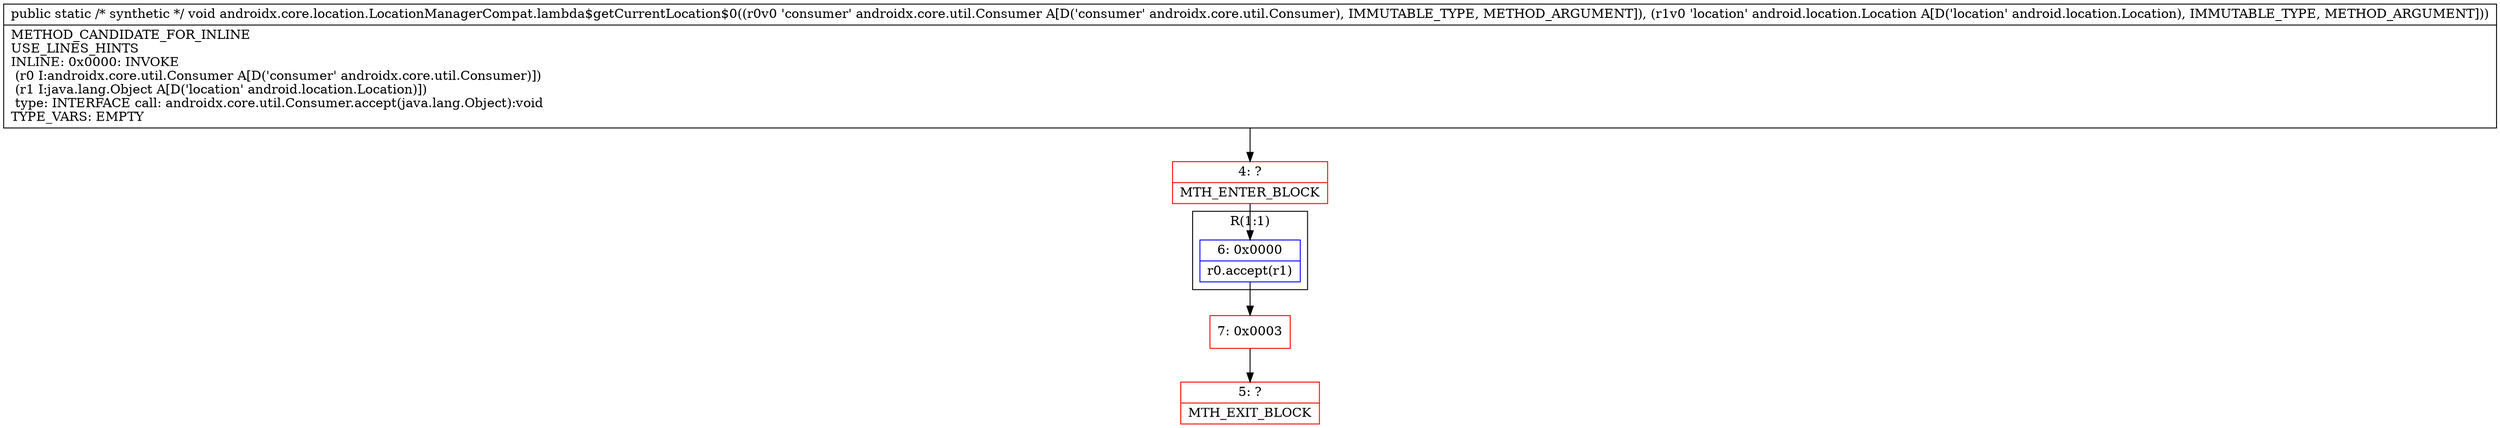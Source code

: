 digraph "CFG forandroidx.core.location.LocationManagerCompat.lambda$getCurrentLocation$0(Landroidx\/core\/util\/Consumer;Landroid\/location\/Location;)V" {
subgraph cluster_Region_1257880740 {
label = "R(1:1)";
node [shape=record,color=blue];
Node_6 [shape=record,label="{6\:\ 0x0000|r0.accept(r1)\l}"];
}
Node_4 [shape=record,color=red,label="{4\:\ ?|MTH_ENTER_BLOCK\l}"];
Node_7 [shape=record,color=red,label="{7\:\ 0x0003}"];
Node_5 [shape=record,color=red,label="{5\:\ ?|MTH_EXIT_BLOCK\l}"];
MethodNode[shape=record,label="{public static \/* synthetic *\/ void androidx.core.location.LocationManagerCompat.lambda$getCurrentLocation$0((r0v0 'consumer' androidx.core.util.Consumer A[D('consumer' androidx.core.util.Consumer), IMMUTABLE_TYPE, METHOD_ARGUMENT]), (r1v0 'location' android.location.Location A[D('location' android.location.Location), IMMUTABLE_TYPE, METHOD_ARGUMENT]))  | METHOD_CANDIDATE_FOR_INLINE\lUSE_LINES_HINTS\lINLINE: 0x0000: INVOKE  \l  (r0 I:androidx.core.util.Consumer A[D('consumer' androidx.core.util.Consumer)])\l  (r1 I:java.lang.Object A[D('location' android.location.Location)])\l type: INTERFACE call: androidx.core.util.Consumer.accept(java.lang.Object):void\lTYPE_VARS: EMPTY\l}"];
MethodNode -> Node_4;Node_6 -> Node_7;
Node_4 -> Node_6;
Node_7 -> Node_5;
}

